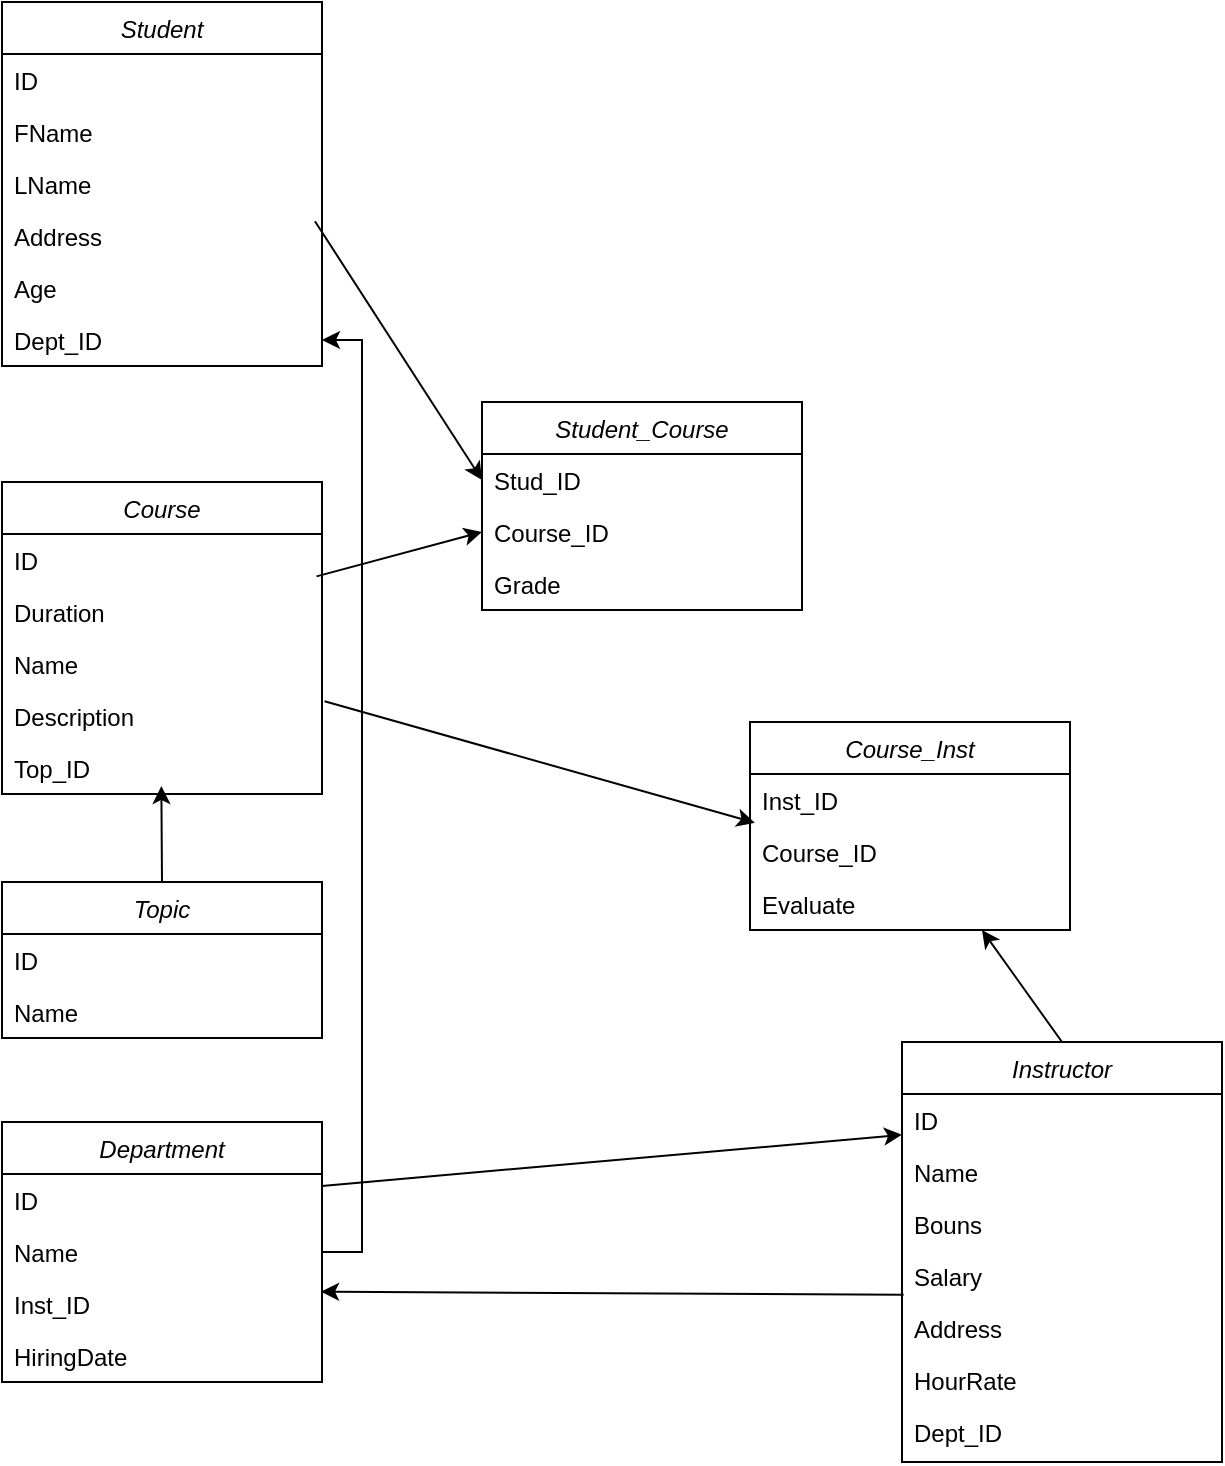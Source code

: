 <mxfile version="24.7.5">
  <diagram id="C5RBs43oDa-KdzZeNtuy" name="Page-1">
    <mxGraphModel dx="1050" dy="669" grid="1" gridSize="10" guides="1" tooltips="1" connect="1" arrows="1" fold="1" page="1" pageScale="1" pageWidth="827" pageHeight="1169" math="0" shadow="0">
      <root>
        <mxCell id="WIyWlLk6GJQsqaUBKTNV-0" />
        <mxCell id="WIyWlLk6GJQsqaUBKTNV-1" parent="WIyWlLk6GJQsqaUBKTNV-0" />
        <mxCell id="zkfFHV4jXpPFQw0GAbJ--0" value="Student" style="swimlane;fontStyle=2;align=center;verticalAlign=top;childLayout=stackLayout;horizontal=1;startSize=26;horizontalStack=0;resizeParent=1;resizeLast=0;collapsible=1;marginBottom=0;rounded=0;shadow=0;strokeWidth=1;" parent="WIyWlLk6GJQsqaUBKTNV-1" vertex="1">
          <mxGeometry x="40" y="40" width="160" height="182" as="geometry">
            <mxRectangle x="230" y="140" width="160" height="26" as="alternateBounds" />
          </mxGeometry>
        </mxCell>
        <mxCell id="zkfFHV4jXpPFQw0GAbJ--5" value="ID" style="text;align=left;verticalAlign=top;spacingLeft=4;spacingRight=4;overflow=hidden;rotatable=0;points=[[0,0.5],[1,0.5]];portConstraint=eastwest;" parent="zkfFHV4jXpPFQw0GAbJ--0" vertex="1">
          <mxGeometry y="26" width="160" height="26" as="geometry" />
        </mxCell>
        <mxCell id="zkfFHV4jXpPFQw0GAbJ--1" value="FName" style="text;align=left;verticalAlign=top;spacingLeft=4;spacingRight=4;overflow=hidden;rotatable=0;points=[[0,0.5],[1,0.5]];portConstraint=eastwest;" parent="zkfFHV4jXpPFQw0GAbJ--0" vertex="1">
          <mxGeometry y="52" width="160" height="26" as="geometry" />
        </mxCell>
        <mxCell id="zkfFHV4jXpPFQw0GAbJ--2" value="LName" style="text;align=left;verticalAlign=top;spacingLeft=4;spacingRight=4;overflow=hidden;rotatable=0;points=[[0,0.5],[1,0.5]];portConstraint=eastwest;rounded=0;shadow=0;html=0;" parent="zkfFHV4jXpPFQw0GAbJ--0" vertex="1">
          <mxGeometry y="78" width="160" height="26" as="geometry" />
        </mxCell>
        <mxCell id="zkfFHV4jXpPFQw0GAbJ--3" value="Address" style="text;align=left;verticalAlign=top;spacingLeft=4;spacingRight=4;overflow=hidden;rotatable=0;points=[[0,0.5],[1,0.5]];portConstraint=eastwest;rounded=0;shadow=0;html=0;" parent="zkfFHV4jXpPFQw0GAbJ--0" vertex="1">
          <mxGeometry y="104" width="160" height="26" as="geometry" />
        </mxCell>
        <mxCell id="ImGIqkdI6lZ6eceLv0Vw-0" value="Age" style="text;align=left;verticalAlign=top;spacingLeft=4;spacingRight=4;overflow=hidden;rotatable=0;points=[[0,0.5],[1,0.5]];portConstraint=eastwest;rounded=0;shadow=0;html=0;" parent="zkfFHV4jXpPFQw0GAbJ--0" vertex="1">
          <mxGeometry y="130" width="160" height="26" as="geometry" />
        </mxCell>
        <mxCell id="ImGIqkdI6lZ6eceLv0Vw-1" value="Dept_ID" style="text;align=left;verticalAlign=top;spacingLeft=4;spacingRight=4;overflow=hidden;rotatable=0;points=[[0,0.5],[1,0.5]];portConstraint=eastwest;rounded=0;shadow=0;html=0;" parent="zkfFHV4jXpPFQw0GAbJ--0" vertex="1">
          <mxGeometry y="156" width="160" height="26" as="geometry" />
        </mxCell>
        <mxCell id="ImGIqkdI6lZ6eceLv0Vw-2" value="Course" style="swimlane;fontStyle=2;align=center;verticalAlign=top;childLayout=stackLayout;horizontal=1;startSize=26;horizontalStack=0;resizeParent=1;resizeLast=0;collapsible=1;marginBottom=0;rounded=0;shadow=0;strokeWidth=1;" parent="WIyWlLk6GJQsqaUBKTNV-1" vertex="1">
          <mxGeometry x="40" y="280" width="160" height="156" as="geometry">
            <mxRectangle x="230" y="140" width="160" height="26" as="alternateBounds" />
          </mxGeometry>
        </mxCell>
        <mxCell id="ImGIqkdI6lZ6eceLv0Vw-3" value="ID" style="text;align=left;verticalAlign=top;spacingLeft=4;spacingRight=4;overflow=hidden;rotatable=0;points=[[0,0.5],[1,0.5]];portConstraint=eastwest;" parent="ImGIqkdI6lZ6eceLv0Vw-2" vertex="1">
          <mxGeometry y="26" width="160" height="26" as="geometry" />
        </mxCell>
        <mxCell id="ImGIqkdI6lZ6eceLv0Vw-6" value="Duration" style="text;align=left;verticalAlign=top;spacingLeft=4;spacingRight=4;overflow=hidden;rotatable=0;points=[[0,0.5],[1,0.5]];portConstraint=eastwest;rounded=0;shadow=0;html=0;" parent="ImGIqkdI6lZ6eceLv0Vw-2" vertex="1">
          <mxGeometry y="52" width="160" height="26" as="geometry" />
        </mxCell>
        <mxCell id="ImGIqkdI6lZ6eceLv0Vw-4" value="Name" style="text;align=left;verticalAlign=top;spacingLeft=4;spacingRight=4;overflow=hidden;rotatable=0;points=[[0,0.5],[1,0.5]];portConstraint=eastwest;" parent="ImGIqkdI6lZ6eceLv0Vw-2" vertex="1">
          <mxGeometry y="78" width="160" height="26" as="geometry" />
        </mxCell>
        <mxCell id="ImGIqkdI6lZ6eceLv0Vw-7" value="Description" style="text;align=left;verticalAlign=top;spacingLeft=4;spacingRight=4;overflow=hidden;rotatable=0;points=[[0,0.5],[1,0.5]];portConstraint=eastwest;rounded=0;shadow=0;html=0;" parent="ImGIqkdI6lZ6eceLv0Vw-2" vertex="1">
          <mxGeometry y="104" width="160" height="26" as="geometry" />
        </mxCell>
        <mxCell id="ImGIqkdI6lZ6eceLv0Vw-8" value="Top_ID" style="text;align=left;verticalAlign=top;spacingLeft=4;spacingRight=4;overflow=hidden;rotatable=0;points=[[0,0.5],[1,0.5]];portConstraint=eastwest;rounded=0;shadow=0;html=0;" parent="ImGIqkdI6lZ6eceLv0Vw-2" vertex="1">
          <mxGeometry y="130" width="160" height="26" as="geometry" />
        </mxCell>
        <mxCell id="ImGIqkdI6lZ6eceLv0Vw-9" value="Course_Inst" style="swimlane;fontStyle=2;align=center;verticalAlign=top;childLayout=stackLayout;horizontal=1;startSize=26;horizontalStack=0;resizeParent=1;resizeLast=0;collapsible=1;marginBottom=0;rounded=0;shadow=0;strokeWidth=1;" parent="WIyWlLk6GJQsqaUBKTNV-1" vertex="1">
          <mxGeometry x="414" y="400" width="160" height="104" as="geometry">
            <mxRectangle x="230" y="140" width="160" height="26" as="alternateBounds" />
          </mxGeometry>
        </mxCell>
        <mxCell id="ImGIqkdI6lZ6eceLv0Vw-10" value="Inst_ID" style="text;align=left;verticalAlign=top;spacingLeft=4;spacingRight=4;overflow=hidden;rotatable=0;points=[[0,0.5],[1,0.5]];portConstraint=eastwest;" parent="ImGIqkdI6lZ6eceLv0Vw-9" vertex="1">
          <mxGeometry y="26" width="160" height="26" as="geometry" />
        </mxCell>
        <mxCell id="ImGIqkdI6lZ6eceLv0Vw-12" value="Course_ID" style="text;align=left;verticalAlign=top;spacingLeft=4;spacingRight=4;overflow=hidden;rotatable=0;points=[[0,0.5],[1,0.5]];portConstraint=eastwest;" parent="ImGIqkdI6lZ6eceLv0Vw-9" vertex="1">
          <mxGeometry y="52" width="160" height="26" as="geometry" />
        </mxCell>
        <mxCell id="ImGIqkdI6lZ6eceLv0Vw-18" value="Evaluate" style="text;align=left;verticalAlign=top;spacingLeft=4;spacingRight=4;overflow=hidden;rotatable=0;points=[[0,0.5],[1,0.5]];portConstraint=eastwest;" parent="ImGIqkdI6lZ6eceLv0Vw-9" vertex="1">
          <mxGeometry y="78" width="160" height="26" as="geometry" />
        </mxCell>
        <mxCell id="ImGIqkdI6lZ6eceLv0Vw-15" value="Topic" style="swimlane;fontStyle=2;align=center;verticalAlign=top;childLayout=stackLayout;horizontal=1;startSize=26;horizontalStack=0;resizeParent=1;resizeLast=0;collapsible=1;marginBottom=0;rounded=0;shadow=0;strokeWidth=1;" parent="WIyWlLk6GJQsqaUBKTNV-1" vertex="1">
          <mxGeometry x="40" y="480" width="160" height="78" as="geometry">
            <mxRectangle x="230" y="140" width="160" height="26" as="alternateBounds" />
          </mxGeometry>
        </mxCell>
        <mxCell id="ImGIqkdI6lZ6eceLv0Vw-16" value="ID" style="text;align=left;verticalAlign=top;spacingLeft=4;spacingRight=4;overflow=hidden;rotatable=0;points=[[0,0.5],[1,0.5]];portConstraint=eastwest;" parent="ImGIqkdI6lZ6eceLv0Vw-15" vertex="1">
          <mxGeometry y="26" width="160" height="26" as="geometry" />
        </mxCell>
        <mxCell id="ImGIqkdI6lZ6eceLv0Vw-17" value="Name" style="text;align=left;verticalAlign=top;spacingLeft=4;spacingRight=4;overflow=hidden;rotatable=0;points=[[0,0.5],[1,0.5]];portConstraint=eastwest;" parent="ImGIqkdI6lZ6eceLv0Vw-15" vertex="1">
          <mxGeometry y="52" width="160" height="26" as="geometry" />
        </mxCell>
        <mxCell id="ImGIqkdI6lZ6eceLv0Vw-19" value="Student_Course" style="swimlane;fontStyle=2;align=center;verticalAlign=top;childLayout=stackLayout;horizontal=1;startSize=26;horizontalStack=0;resizeParent=1;resizeLast=0;collapsible=1;marginBottom=0;rounded=0;shadow=0;strokeWidth=1;" parent="WIyWlLk6GJQsqaUBKTNV-1" vertex="1">
          <mxGeometry x="280" y="240" width="160" height="104" as="geometry">
            <mxRectangle x="230" y="140" width="160" height="26" as="alternateBounds" />
          </mxGeometry>
        </mxCell>
        <mxCell id="ImGIqkdI6lZ6eceLv0Vw-20" value="Stud_ID" style="text;align=left;verticalAlign=top;spacingLeft=4;spacingRight=4;overflow=hidden;rotatable=0;points=[[0,0.5],[1,0.5]];portConstraint=eastwest;" parent="ImGIqkdI6lZ6eceLv0Vw-19" vertex="1">
          <mxGeometry y="26" width="160" height="26" as="geometry" />
        </mxCell>
        <mxCell id="ImGIqkdI6lZ6eceLv0Vw-21" value="Course_ID" style="text;align=left;verticalAlign=top;spacingLeft=4;spacingRight=4;overflow=hidden;rotatable=0;points=[[0,0.5],[1,0.5]];portConstraint=eastwest;" parent="ImGIqkdI6lZ6eceLv0Vw-19" vertex="1">
          <mxGeometry y="52" width="160" height="26" as="geometry" />
        </mxCell>
        <mxCell id="ImGIqkdI6lZ6eceLv0Vw-22" value="Grade" style="text;align=left;verticalAlign=top;spacingLeft=4;spacingRight=4;overflow=hidden;rotatable=0;points=[[0,0.5],[1,0.5]];portConstraint=eastwest;" parent="ImGIqkdI6lZ6eceLv0Vw-19" vertex="1">
          <mxGeometry y="78" width="160" height="26" as="geometry" />
        </mxCell>
        <mxCell id="4uKYGOb5HoGCH2DM9EFb-8" style="edgeStyle=orthogonalEdgeStyle;rounded=0;orthogonalLoop=1;jettySize=auto;html=1;entryX=1;entryY=0.5;entryDx=0;entryDy=0;" edge="1" parent="WIyWlLk6GJQsqaUBKTNV-1" source="ImGIqkdI6lZ6eceLv0Vw-23" target="ImGIqkdI6lZ6eceLv0Vw-1">
          <mxGeometry relative="1" as="geometry">
            <Array as="points">
              <mxPoint x="220" y="665" />
              <mxPoint x="220" y="209" />
            </Array>
          </mxGeometry>
        </mxCell>
        <mxCell id="ImGIqkdI6lZ6eceLv0Vw-23" value="Department" style="swimlane;fontStyle=2;align=center;verticalAlign=top;childLayout=stackLayout;horizontal=1;startSize=26;horizontalStack=0;resizeParent=1;resizeLast=0;collapsible=1;marginBottom=0;rounded=0;shadow=0;strokeWidth=1;" parent="WIyWlLk6GJQsqaUBKTNV-1" vertex="1">
          <mxGeometry x="40" y="600" width="160" height="130" as="geometry">
            <mxRectangle x="230" y="140" width="160" height="26" as="alternateBounds" />
          </mxGeometry>
        </mxCell>
        <mxCell id="ImGIqkdI6lZ6eceLv0Vw-24" value="ID" style="text;align=left;verticalAlign=top;spacingLeft=4;spacingRight=4;overflow=hidden;rotatable=0;points=[[0,0.5],[1,0.5]];portConstraint=eastwest;" parent="ImGIqkdI6lZ6eceLv0Vw-23" vertex="1">
          <mxGeometry y="26" width="160" height="26" as="geometry" />
        </mxCell>
        <mxCell id="ImGIqkdI6lZ6eceLv0Vw-25" value="Name" style="text;align=left;verticalAlign=top;spacingLeft=4;spacingRight=4;overflow=hidden;rotatable=0;points=[[0,0.5],[1,0.5]];portConstraint=eastwest;" parent="ImGIqkdI6lZ6eceLv0Vw-23" vertex="1">
          <mxGeometry y="52" width="160" height="26" as="geometry" />
        </mxCell>
        <mxCell id="ImGIqkdI6lZ6eceLv0Vw-29" value="Inst_ID" style="text;align=left;verticalAlign=top;spacingLeft=4;spacingRight=4;overflow=hidden;rotatable=0;points=[[0,0.5],[1,0.5]];portConstraint=eastwest;rounded=0;shadow=0;html=0;" parent="ImGIqkdI6lZ6eceLv0Vw-23" vertex="1">
          <mxGeometry y="78" width="160" height="26" as="geometry" />
        </mxCell>
        <mxCell id="ImGIqkdI6lZ6eceLv0Vw-28" value="HiringDate" style="text;align=left;verticalAlign=top;spacingLeft=4;spacingRight=4;overflow=hidden;rotatable=0;points=[[0,0.5],[1,0.5]];portConstraint=eastwest;rounded=0;shadow=0;html=0;" parent="ImGIqkdI6lZ6eceLv0Vw-23" vertex="1">
          <mxGeometry y="104" width="160" height="26" as="geometry" />
        </mxCell>
        <mxCell id="ImGIqkdI6lZ6eceLv0Vw-30" value="Instructor" style="swimlane;fontStyle=2;align=center;verticalAlign=top;childLayout=stackLayout;horizontal=1;startSize=26;horizontalStack=0;resizeParent=1;resizeLast=0;collapsible=1;marginBottom=0;rounded=0;shadow=0;strokeWidth=1;" parent="WIyWlLk6GJQsqaUBKTNV-1" vertex="1">
          <mxGeometry x="490" y="560" width="160" height="210" as="geometry">
            <mxRectangle x="230" y="140" width="160" height="26" as="alternateBounds" />
          </mxGeometry>
        </mxCell>
        <mxCell id="ImGIqkdI6lZ6eceLv0Vw-31" value="ID" style="text;align=left;verticalAlign=top;spacingLeft=4;spacingRight=4;overflow=hidden;rotatable=0;points=[[0,0.5],[1,0.5]];portConstraint=eastwest;" parent="ImGIqkdI6lZ6eceLv0Vw-30" vertex="1">
          <mxGeometry y="26" width="160" height="26" as="geometry" />
        </mxCell>
        <mxCell id="ImGIqkdI6lZ6eceLv0Vw-32" value="Name" style="text;align=left;verticalAlign=top;spacingLeft=4;spacingRight=4;overflow=hidden;rotatable=0;points=[[0,0.5],[1,0.5]];portConstraint=eastwest;" parent="ImGIqkdI6lZ6eceLv0Vw-30" vertex="1">
          <mxGeometry y="52" width="160" height="26" as="geometry" />
        </mxCell>
        <mxCell id="ImGIqkdI6lZ6eceLv0Vw-33" value="Bouns" style="text;align=left;verticalAlign=top;spacingLeft=4;spacingRight=4;overflow=hidden;rotatable=0;points=[[0,0.5],[1,0.5]];portConstraint=eastwest;rounded=0;shadow=0;html=0;" parent="ImGIqkdI6lZ6eceLv0Vw-30" vertex="1">
          <mxGeometry y="78" width="160" height="26" as="geometry" />
        </mxCell>
        <mxCell id="ImGIqkdI6lZ6eceLv0Vw-34" value="Salary" style="text;align=left;verticalAlign=top;spacingLeft=4;spacingRight=4;overflow=hidden;rotatable=0;points=[[0,0.5],[1,0.5]];portConstraint=eastwest;rounded=0;shadow=0;html=0;" parent="ImGIqkdI6lZ6eceLv0Vw-30" vertex="1">
          <mxGeometry y="104" width="160" height="26" as="geometry" />
        </mxCell>
        <mxCell id="ImGIqkdI6lZ6eceLv0Vw-35" value="Address" style="text;align=left;verticalAlign=top;spacingLeft=4;spacingRight=4;overflow=hidden;rotatable=0;points=[[0,0.5],[1,0.5]];portConstraint=eastwest;rounded=0;shadow=0;html=0;" parent="ImGIqkdI6lZ6eceLv0Vw-30" vertex="1">
          <mxGeometry y="130" width="160" height="26" as="geometry" />
        </mxCell>
        <mxCell id="wTgqMuhLdlL9p1a1MrJk-0" value="HourRate" style="text;align=left;verticalAlign=top;spacingLeft=4;spacingRight=4;overflow=hidden;rotatable=0;points=[[0,0.5],[1,0.5]];portConstraint=eastwest;rounded=0;shadow=0;html=0;" parent="ImGIqkdI6lZ6eceLv0Vw-30" vertex="1">
          <mxGeometry y="156" width="160" height="26" as="geometry" />
        </mxCell>
        <mxCell id="ImGIqkdI6lZ6eceLv0Vw-36" value="Dept_ID" style="text;align=left;verticalAlign=top;spacingLeft=4;spacingRight=4;overflow=hidden;rotatable=0;points=[[0,0.5],[1,0.5]];portConstraint=eastwest;rounded=0;shadow=0;html=0;" parent="ImGIqkdI6lZ6eceLv0Vw-30" vertex="1">
          <mxGeometry y="182" width="160" height="26" as="geometry" />
        </mxCell>
        <mxCell id="4uKYGOb5HoGCH2DM9EFb-0" value="" style="endArrow=classic;html=1;rounded=0;entryX=0;entryY=0.785;entryDx=0;entryDy=0;entryPerimeter=0;" edge="1" parent="WIyWlLk6GJQsqaUBKTNV-1" source="ImGIqkdI6lZ6eceLv0Vw-24" target="ImGIqkdI6lZ6eceLv0Vw-31">
          <mxGeometry width="50" height="50" relative="1" as="geometry">
            <mxPoint x="390" y="610" as="sourcePoint" />
            <mxPoint x="440" y="560" as="targetPoint" />
          </mxGeometry>
        </mxCell>
        <mxCell id="4uKYGOb5HoGCH2DM9EFb-1" value="" style="endArrow=classic;html=1;rounded=0;entryX=0.997;entryY=0.262;entryDx=0;entryDy=0;entryPerimeter=0;exitX=0.005;exitY=0.862;exitDx=0;exitDy=0;exitPerimeter=0;" edge="1" parent="WIyWlLk6GJQsqaUBKTNV-1" source="ImGIqkdI6lZ6eceLv0Vw-34" target="ImGIqkdI6lZ6eceLv0Vw-29">
          <mxGeometry width="50" height="50" relative="1" as="geometry">
            <mxPoint x="390" y="610" as="sourcePoint" />
            <mxPoint x="440" y="560" as="targetPoint" />
          </mxGeometry>
        </mxCell>
        <mxCell id="4uKYGOb5HoGCH2DM9EFb-2" value="" style="endArrow=classic;html=1;rounded=0;entryX=0.498;entryY=0.846;entryDx=0;entryDy=0;entryPerimeter=0;exitX=0.5;exitY=0;exitDx=0;exitDy=0;" edge="1" parent="WIyWlLk6GJQsqaUBKTNV-1" source="ImGIqkdI6lZ6eceLv0Vw-15" target="ImGIqkdI6lZ6eceLv0Vw-8">
          <mxGeometry width="50" height="50" relative="1" as="geometry">
            <mxPoint x="390" y="610" as="sourcePoint" />
            <mxPoint x="440" y="560" as="targetPoint" />
          </mxGeometry>
        </mxCell>
        <mxCell id="4uKYGOb5HoGCH2DM9EFb-3" value="" style="endArrow=classic;html=1;rounded=0;entryX=0;entryY=0.5;entryDx=0;entryDy=0;exitX=0.983;exitY=0.815;exitDx=0;exitDy=0;exitPerimeter=0;" edge="1" parent="WIyWlLk6GJQsqaUBKTNV-1" source="ImGIqkdI6lZ6eceLv0Vw-3" target="ImGIqkdI6lZ6eceLv0Vw-21">
          <mxGeometry width="50" height="50" relative="1" as="geometry">
            <mxPoint x="390" y="330" as="sourcePoint" />
            <mxPoint x="440" y="280" as="targetPoint" />
          </mxGeometry>
        </mxCell>
        <mxCell id="4uKYGOb5HoGCH2DM9EFb-4" value="" style="endArrow=classic;html=1;rounded=0;entryX=0;entryY=0.5;entryDx=0;entryDy=0;exitX=0.978;exitY=0.215;exitDx=0;exitDy=0;exitPerimeter=0;" edge="1" parent="WIyWlLk6GJQsqaUBKTNV-1" source="zkfFHV4jXpPFQw0GAbJ--3" target="ImGIqkdI6lZ6eceLv0Vw-20">
          <mxGeometry width="50" height="50" relative="1" as="geometry">
            <mxPoint x="390" y="330" as="sourcePoint" />
            <mxPoint x="440" y="280" as="targetPoint" />
          </mxGeometry>
        </mxCell>
        <mxCell id="4uKYGOb5HoGCH2DM9EFb-5" value="" style="endArrow=classic;html=1;rounded=0;entryX=0.015;entryY=0.938;entryDx=0;entryDy=0;entryPerimeter=0;exitX=1.008;exitY=0.215;exitDx=0;exitDy=0;exitPerimeter=0;" edge="1" parent="WIyWlLk6GJQsqaUBKTNV-1" source="ImGIqkdI6lZ6eceLv0Vw-7" target="ImGIqkdI6lZ6eceLv0Vw-10">
          <mxGeometry width="50" height="50" relative="1" as="geometry">
            <mxPoint x="390" y="330" as="sourcePoint" />
            <mxPoint x="440" y="280" as="targetPoint" />
          </mxGeometry>
        </mxCell>
        <mxCell id="4uKYGOb5HoGCH2DM9EFb-6" value="" style="endArrow=classic;html=1;rounded=0;entryX=0;entryY=0.785;entryDx=0;entryDy=0;entryPerimeter=0;exitX=0.5;exitY=0;exitDx=0;exitDy=0;" edge="1" parent="WIyWlLk6GJQsqaUBKTNV-1" source="ImGIqkdI6lZ6eceLv0Vw-30">
          <mxGeometry width="50" height="50" relative="1" as="geometry">
            <mxPoint x="240" y="530" as="sourcePoint" />
            <mxPoint x="530" y="504" as="targetPoint" />
          </mxGeometry>
        </mxCell>
      </root>
    </mxGraphModel>
  </diagram>
</mxfile>
